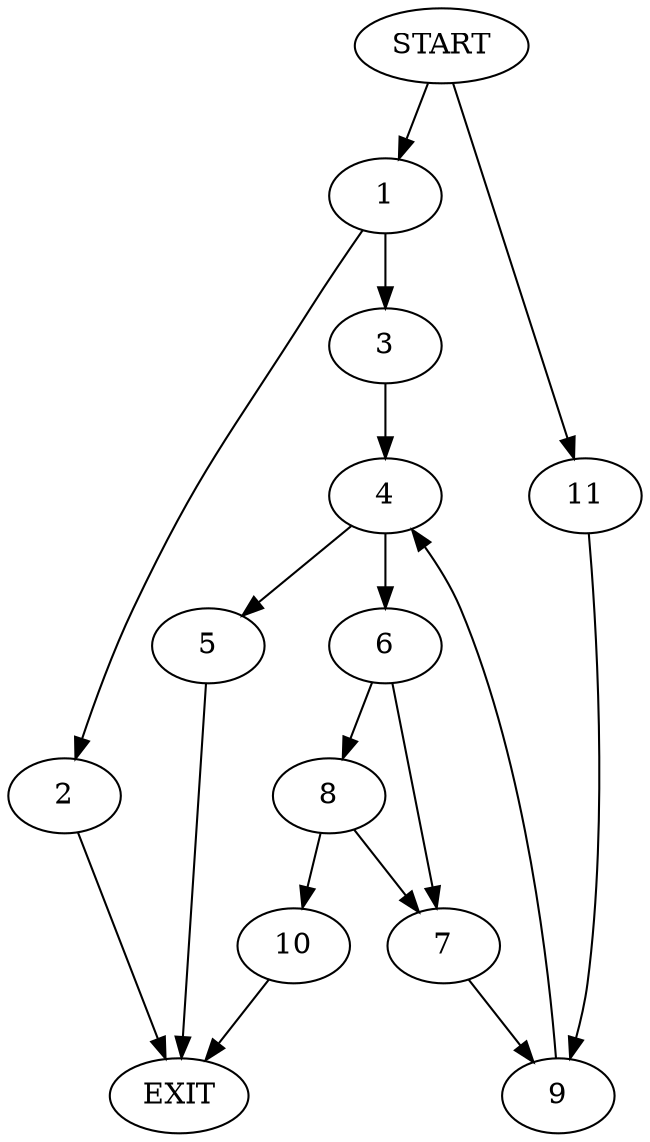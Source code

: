 digraph {
0 [label="START"]
12 [label="EXIT"]
0 -> 1
1 -> 2
1 -> 3
3 -> 4
2 -> 12
4 -> 5
4 -> 6
5 -> 12
6 -> 7
6 -> 8
7 -> 9
8 -> 10
8 -> 7
10 -> 12
9 -> 4
0 -> 11
11 -> 9
}

